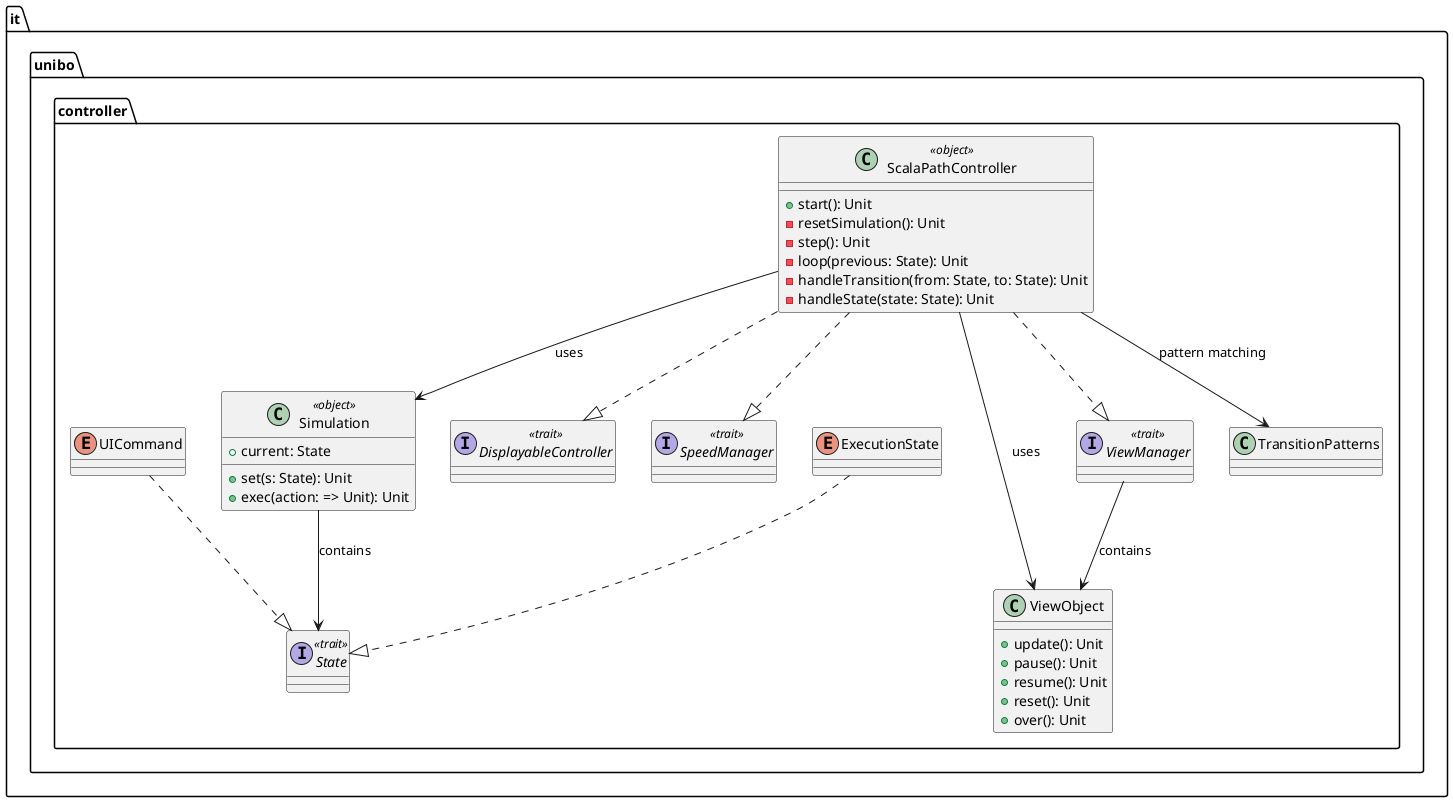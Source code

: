 @startuml ScalaPathController_Architecture
package "it.unibo.controller" {

    ' Main Controller Object
    class ScalaPathController <<object>> {
        +start(): Unit
        -resetSimulation(): Unit
        -step(): Unit
        -loop(previous: State): Unit
        -handleTransition(from: State, to: State): Unit
        -handleState(state: State): Unit
    }

    ' Core Traits
    interface DisplayableController <<trait>> {
    }

    interface SpeedManager <<trait>> {
    }


    interface ViewManager <<trait>> {
    }

    ' Simulation Object
    class Simulation <<object>> {
        +current: State
        +set(s: State): Unit
        +exec(action: => Unit): Unit
    }

    ' Simulation States and Commands
    interface State <<trait>> {
    }

    enum ExecutionState {
    }

    enum UICommand {
    }

    ' View Manager Inner Object
    class ViewObject {
        +update(): Unit
        +pause(): Unit
        +resume(): Unit
        +reset(): Unit
        +over(): Unit
    }

    ' Pattern Matching Objects
    class TransitionPatterns {
    }

    ' Relationships


    ExecutionState ..|> State
    UICommand ..|> State
    ScalaPathController --> Simulation : uses
    Simulation --> State : contains

    ViewManager --> ViewObject : contains
    ScalaPathController --> ViewObject : uses
    ScalaPathController --> TransitionPatterns : pattern matching


    ScalaPathController ..|> DisplayableController
    ScalaPathController ..|> SpeedManager
    ScalaPathController ..|> ViewManager
}

@enduml